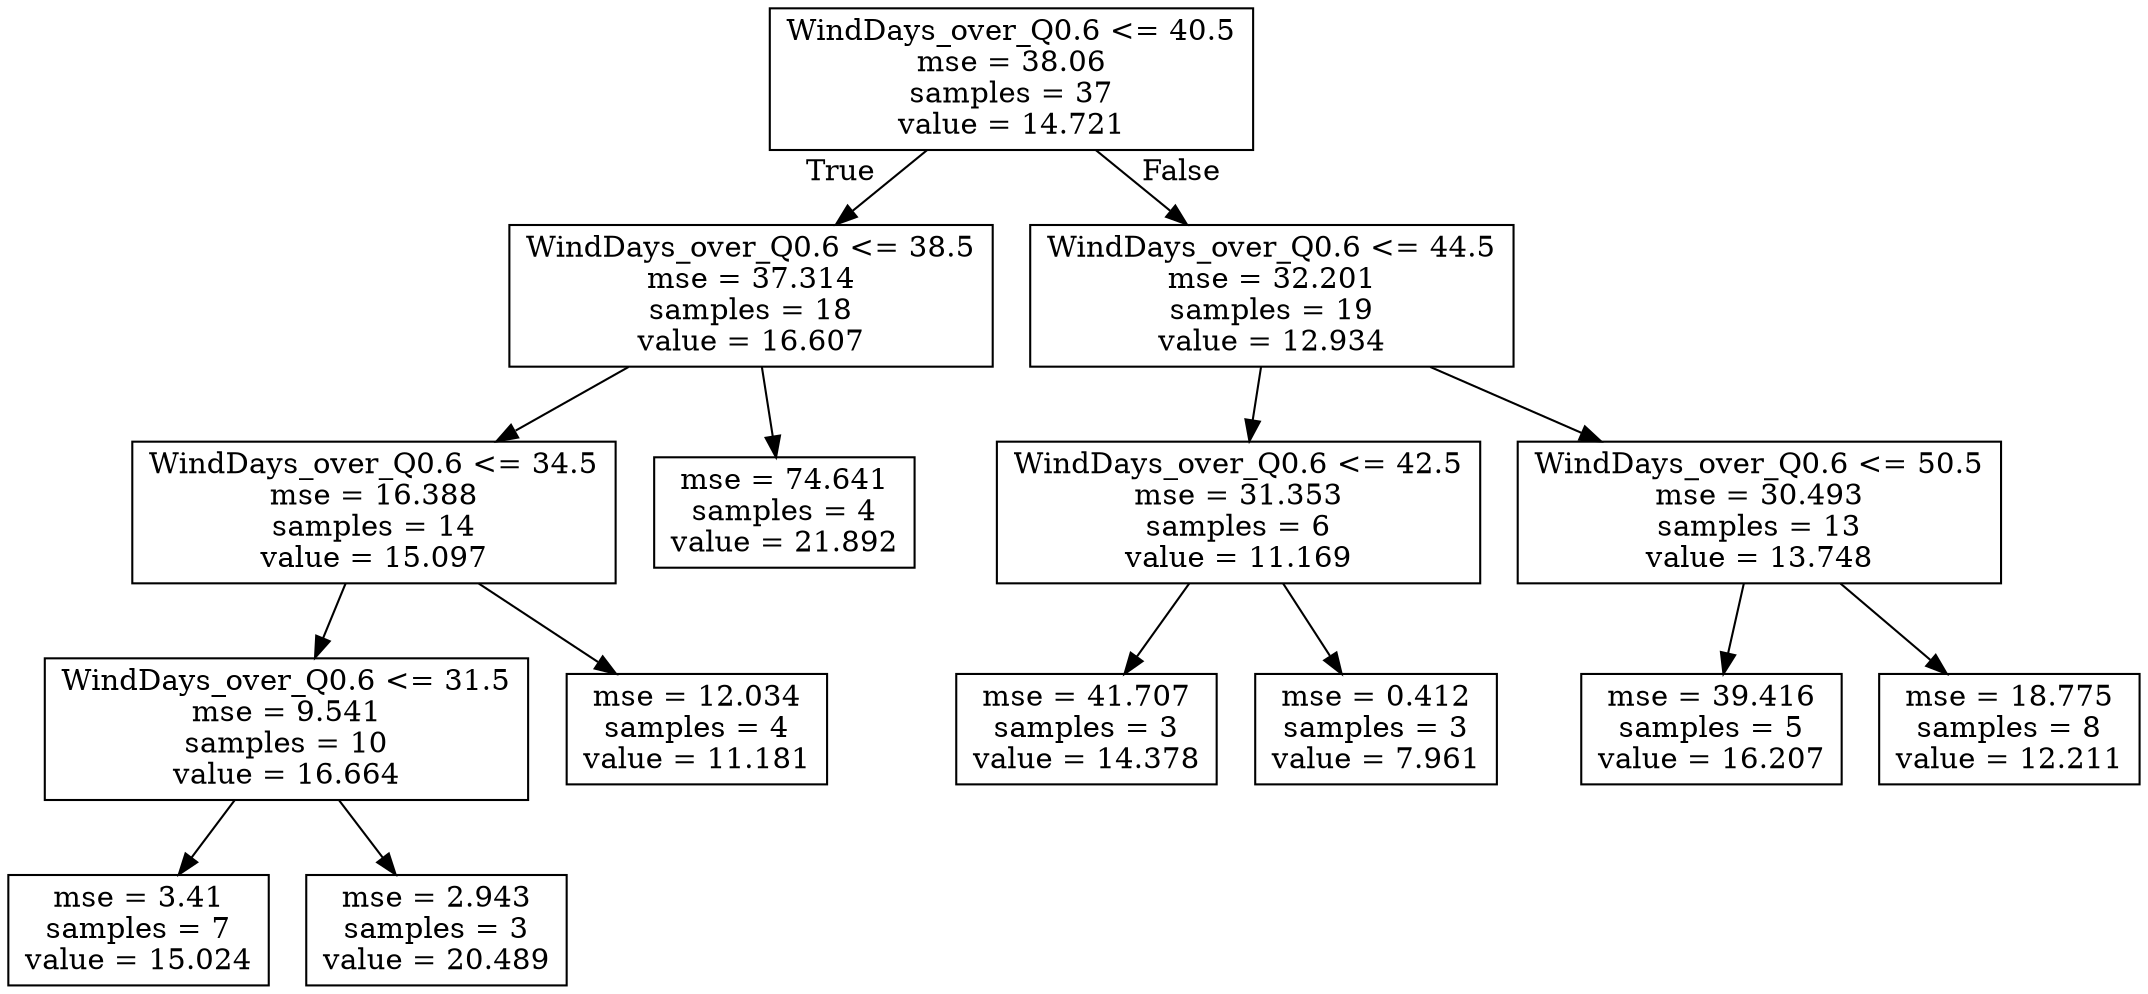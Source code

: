 digraph Tree {
node [shape=box] ;
0 [label="WindDays_over_Q0.6 <= 40.5\nmse = 38.06\nsamples = 37\nvalue = 14.721"] ;
1 [label="WindDays_over_Q0.6 <= 38.5\nmse = 37.314\nsamples = 18\nvalue = 16.607"] ;
0 -> 1 [labeldistance=2.5, labelangle=45, headlabel="True"] ;
3 [label="WindDays_over_Q0.6 <= 34.5\nmse = 16.388\nsamples = 14\nvalue = 15.097"] ;
1 -> 3 ;
5 [label="WindDays_over_Q0.6 <= 31.5\nmse = 9.541\nsamples = 10\nvalue = 16.664"] ;
3 -> 5 ;
7 [label="mse = 3.41\nsamples = 7\nvalue = 15.024"] ;
5 -> 7 ;
8 [label="mse = 2.943\nsamples = 3\nvalue = 20.489"] ;
5 -> 8 ;
6 [label="mse = 12.034\nsamples = 4\nvalue = 11.181"] ;
3 -> 6 ;
4 [label="mse = 74.641\nsamples = 4\nvalue = 21.892"] ;
1 -> 4 ;
2 [label="WindDays_over_Q0.6 <= 44.5\nmse = 32.201\nsamples = 19\nvalue = 12.934"] ;
0 -> 2 [labeldistance=2.5, labelangle=-45, headlabel="False"] ;
9 [label="WindDays_over_Q0.6 <= 42.5\nmse = 31.353\nsamples = 6\nvalue = 11.169"] ;
2 -> 9 ;
11 [label="mse = 41.707\nsamples = 3\nvalue = 14.378"] ;
9 -> 11 ;
12 [label="mse = 0.412\nsamples = 3\nvalue = 7.961"] ;
9 -> 12 ;
10 [label="WindDays_over_Q0.6 <= 50.5\nmse = 30.493\nsamples = 13\nvalue = 13.748"] ;
2 -> 10 ;
13 [label="mse = 39.416\nsamples = 5\nvalue = 16.207"] ;
10 -> 13 ;
14 [label="mse = 18.775\nsamples = 8\nvalue = 12.211"] ;
10 -> 14 ;
}
